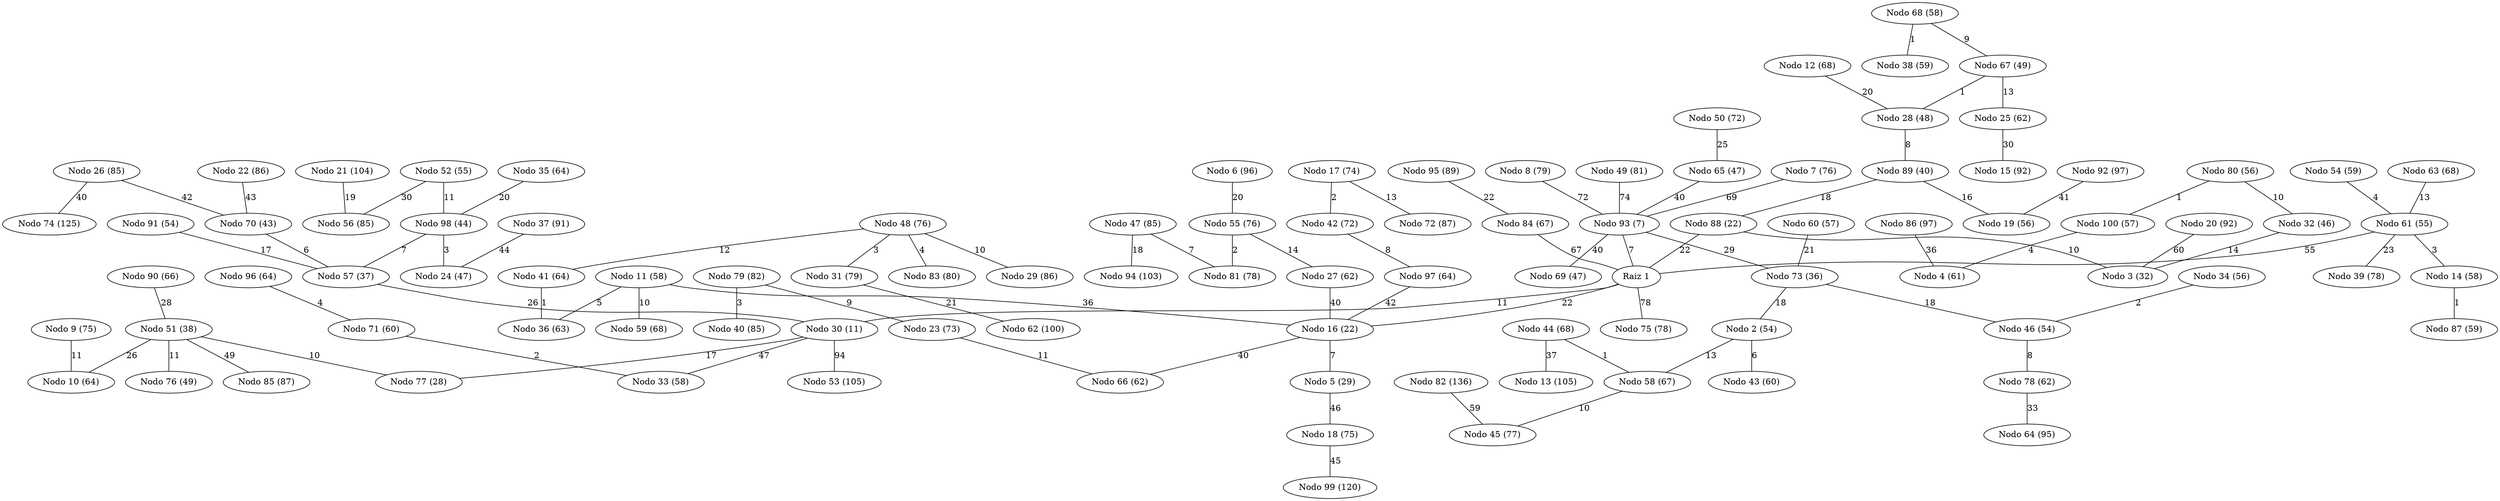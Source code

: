 graph arbol_dijkstra_G_1 {
    "1" [label="Raiz 1"];
    "93" [label="Nodo 93 (7)"];
    "30" [label="Nodo 30 (11)"];
    "16" [label="Nodo 16 (22)"];
    "88" [label="Nodo 88 (22)"];
    "77" [label="Nodo 77 (28)"];
    "5" [label="Nodo 5 (29)"];
    "3" [label="Nodo 3 (32)"];
    "73" [label="Nodo 73 (36)"];
    "57" [label="Nodo 57 (37)"];
    "51" [label="Nodo 51 (38)"];
    "89" [label="Nodo 89 (40)"];
    "70" [label="Nodo 70 (43)"];
    "98" [label="Nodo 98 (44)"];
    "32" [label="Nodo 32 (46)"];
    "24" [label="Nodo 24 (47)"];
    "65" [label="Nodo 65 (47)"];
    "69" [label="Nodo 69 (47)"];
    "28" [label="Nodo 28 (48)"];
    "67" [label="Nodo 67 (49)"];
    "76" [label="Nodo 76 (49)"];
    "91" [label="Nodo 91 (54)"];
    "2" [label="Nodo 2 (54)"];
    "46" [label="Nodo 46 (54)"];
    "52" [label="Nodo 52 (55)"];
    "61" [label="Nodo 61 (55)"];
    "19" [label="Nodo 19 (56)"];
    "80" [label="Nodo 80 (56)"];
    "34" [label="Nodo 34 (56)"];
    "100" [label="Nodo 100 (57)"];
    "60" [label="Nodo 60 (57)"];
    "14" [label="Nodo 14 (58)"];
    "68" [label="Nodo 68 (58)"];
    "33" [label="Nodo 33 (58)"];
    "11" [label="Nodo 11 (58)"];
    "54" [label="Nodo 54 (59)"];
    "38" [label="Nodo 38 (59)"];
    "87" [label="Nodo 87 (59)"];
    "43" [label="Nodo 43 (60)"];
    "71" [label="Nodo 71 (60)"];
    "4" [label="Nodo 4 (61)"];
    "27" [label="Nodo 27 (62)"];
    "25" [label="Nodo 25 (62)"];
    "78" [label="Nodo 78 (62)"];
    "66" [label="Nodo 66 (62)"];
    "36" [label="Nodo 36 (63)"];
    "41" [label="Nodo 41 (64)"];
    "35" [label="Nodo 35 (64)"];
    "97" [label="Nodo 97 (64)"];
    "96" [label="Nodo 96 (64)"];
    "10" [label="Nodo 10 (64)"];
    "90" [label="Nodo 90 (66)"];
    "58" [label="Nodo 58 (67)"];
    "84" [label="Nodo 84 (67)"];
    "44" [label="Nodo 44 (68)"];
    "12" [label="Nodo 12 (68)"];
    "63" [label="Nodo 63 (68)"];
    "59" [label="Nodo 59 (68)"];
    "50" [label="Nodo 50 (72)"];
    "42" [label="Nodo 42 (72)"];
    "23" [label="Nodo 23 (73)"];
    "17" [label="Nodo 17 (74)"];
    "9" [label="Nodo 9 (75)"];
    "18" [label="Nodo 18 (75)"];
    "7" [label="Nodo 7 (76)"];
    "48" [label="Nodo 48 (76)"];
    "55" [label="Nodo 55 (76)"];
    "45" [label="Nodo 45 (77)"];
    "75" [label="Nodo 75 (78)"];
    "39" [label="Nodo 39 (78)"];
    "81" [label="Nodo 81 (78)"];
    "31" [label="Nodo 31 (79)"];
    "8" [label="Nodo 8 (79)"];
    "83" [label="Nodo 83 (80)"];
    "49" [label="Nodo 49 (81)"];
    "79" [label="Nodo 79 (82)"];
    "40" [label="Nodo 40 (85)"];
    "56" [label="Nodo 56 (85)"];
    "47" [label="Nodo 47 (85)"];
    "26" [label="Nodo 26 (85)"];
    "29" [label="Nodo 29 (86)"];
    "22" [label="Nodo 22 (86)"];
    "85" [label="Nodo 85 (87)"];
    "72" [label="Nodo 72 (87)"];
    "95" [label="Nodo 95 (89)"];
    "37" [label="Nodo 37 (91)"];
    "20" [label="Nodo 20 (92)"];
    "15" [label="Nodo 15 (92)"];
    "64" [label="Nodo 64 (95)"];
    "6" [label="Nodo 6 (96)"];
    "86" [label="Nodo 86 (97)"];
    "92" [label="Nodo 92 (97)"];
    "62" [label="Nodo 62 (100)"];
    "94" [label="Nodo 94 (103)"];
    "21" [label="Nodo 21 (104)"];
    "53" [label="Nodo 53 (105)"];
    "13" [label="Nodo 13 (105)"];
    "99" [label="Nodo 99 (120)"];
    "74" [label="Nodo 74 (125)"];
    "82" [label="Nodo 82 (136)"];
    73 -- 2 [label="18"];
    88 -- 3 [label="10"];
    100 -- 4 [label="4"];
    16 -- 5 [label="7"];
    6 -- 55 [label="20"];
    7 -- 93 [label="69"];
    8 -- 93 [label="72"];
    9 -- 10 [label="11"];
    51 -- 10 [label="26"];
    11 -- 16 [label="36"];
    12 -- 28 [label="20"];
    44 -- 13 [label="37"];
    61 -- 14 [label="3"];
    25 -- 15 [label="30"];
    1 -- 16 [label="22"];
    17 -- 42 [label="2"];
    5 -- 18 [label="46"];
    89 -- 19 [label="16"];
    20 -- 3 [label="60"];
    21 -- 56 [label="19"];
    22 -- 70 [label="43"];
    23 -- 66 [label="11"];
    98 -- 24 [label="3"];
    67 -- 25 [label="13"];
    26 -- 70 [label="42"];
    27 -- 16 [label="40"];
    28 -- 89 [label="8"];
    48 -- 29 [label="10"];
    1 -- 30 [label="11"];
    48 -- 31 [label="3"];
    32 -- 3 [label="14"];
    30 -- 33 [label="47"];
    34 -- 46 [label="2"];
    35 -- 98 [label="20"];
    11 -- 36 [label="5"];
    37 -- 24 [label="44"];
    68 -- 38 [label="1"];
    61 -- 39 [label="23"];
    79 -- 40 [label="3"];
    41 -- 36 [label="1"];
    42 -- 97 [label="8"];
    2 -- 43 [label="6"];
    44 -- 58 [label="1"];
    58 -- 45 [label="10"];
    73 -- 46 [label="18"];
    47 -- 81 [label="7"];
    48 -- 41 [label="12"];
    49 -- 93 [label="74"];
    50 -- 65 [label="25"];
    51 -- 77 [label="10"];
    52 -- 98 [label="11"];
    30 -- 53 [label="94"];
    54 -- 61 [label="4"];
    55 -- 27 [label="14"];
    52 -- 56 [label="30"];
    57 -- 30 [label="26"];
    2 -- 58 [label="13"];
    11 -- 59 [label="10"];
    60 -- 73 [label="21"];
    61 -- 1 [label="55"];
    31 -- 62 [label="21"];
    63 -- 61 [label="13"];
    78 -- 64 [label="33"];
    65 -- 93 [label="40"];
    16 -- 66 [label="40"];
    67 -- 28 [label="1"];
    68 -- 67 [label="9"];
    93 -- 69 [label="40"];
    70 -- 57 [label="6"];
    71 -- 33 [label="2"];
    17 -- 72 [label="13"];
    93 -- 73 [label="29"];
    26 -- 74 [label="40"];
    1 -- 75 [label="78"];
    51 -- 76 [label="11"];
    30 -- 77 [label="17"];
    46 -- 78 [label="8"];
    79 -- 23 [label="9"];
    80 -- 32 [label="10"];
    55 -- 81 [label="2"];
    82 -- 45 [label="59"];
    48 -- 83 [label="4"];
    84 -- 1 [label="67"];
    51 -- 85 [label="49"];
    86 -- 4 [label="36"];
    14 -- 87 [label="1"];
    88 -- 1 [label="22"];
    89 -- 88 [label="18"];
    90 -- 51 [label="28"];
    91 -- 57 [label="17"];
    92 -- 19 [label="41"];
    93 -- 1 [label="7"];
    47 -- 94 [label="18"];
    95 -- 84 [label="22"];
    96 -- 71 [label="4"];
    97 -- 16 [label="42"];
    98 -- 57 [label="7"];
    18 -- 99 [label="45"];
    80 -- 100 [label="1"];
}